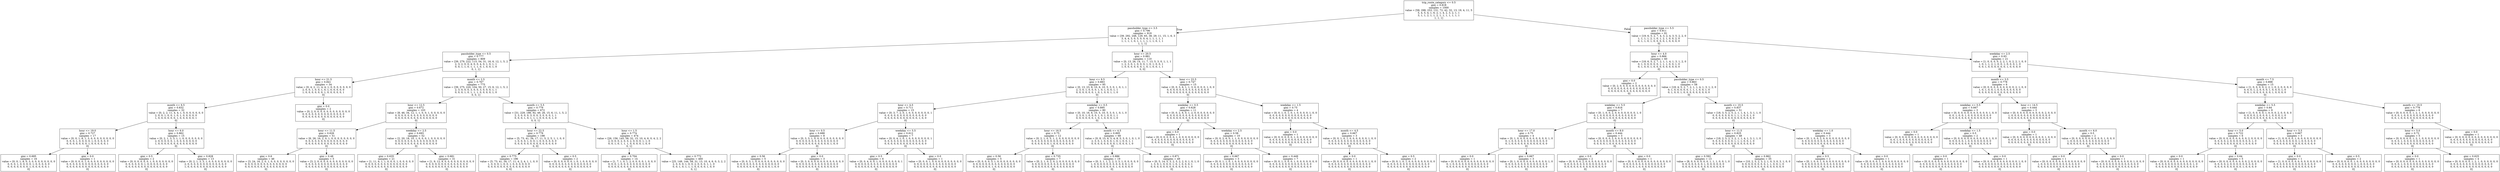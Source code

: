 digraph Tree {
node [shape=box] ;
0 [label="trip_route_category <= 0.5\ngini = 0.818\nsamples = 1000\nvalue = [58, 298, 253, 131, 72, 42, 32, 13, 19, 4, 11, 5\n5, 4, 5, 4, 1, 6, 2, 1, 4, 2, 3, 2, 1, 1\n3, 1, 1, 2, 1, 1, 2, 1, 1, 1, 1, 1, 1, 1\n1, 1, 1]"] ;
1 [label="passholder_type <= 3.5\ngini = 0.796\nsamples = 919\nvalue = [39, 292, 248, 129, 65, 38, 29, 11, 15, 1, 6, 3\n3, 4, 4, 3, 0, 5, 0, 0, 4, 1, 1, 1, 1, 1\n1, 1, 1, 1, 0, 1, 1, 1, 1, 1, 1, 0, 1, 1\n1, 1, 1]"] ;
0 -> 1 [labeldistance=2.5, labelangle=45, headlabel="True"] ;
2 [label="passholder_type <= 0.5\ngini = 0.777\nsamples = 809\nvalue = [39, 279, 222, 115, 54, 31, 16, 6, 12, 1, 5, 2\n2, 3, 2, 0, 0, 4, 0, 0, 4, 0, 1, 0, 1, 1\n0, 0, 1, 1, 0, 1, 1, 1, 0, 1, 0, 0, 1, 0\n0, 1, 1]"] ;
1 -> 2 ;
3 [label="hour <= 21.5\ngini = 0.841\nsamples = 34\nvalue = [0, 4, 2, 11, 4, 4, 1, 0, 0, 0, 0, 0, 0, 0\n2, 0, 0, 1, 0, 0, 1, 0, 1, 0, 0, 0, 0, 0\n1, 0, 0, 0, 0, 0, 0, 1, 0, 0, 0, 0, 0, 1\n0]"] ;
2 -> 3 ;
4 [label="month <= 6.5\ngini = 0.832\nsamples = 32\nvalue = [0, 2, 2, 11, 4, 4, 1, 0, 0, 0, 0, 0, 0, 0\n2, 0, 0, 1, 0, 0, 1, 0, 1, 0, 0, 0, 0, 0\n1, 0, 0, 0, 0, 0, 0, 1, 0, 0, 0, 0, 0, 1\n0]"] ;
3 -> 4 ;
5 [label="hour <= 19.0\ngini = 0.727\nsamples = 17\nvalue = [0, 0, 1, 8, 1, 3, 0, 0, 0, 0, 0, 0, 0, 0\n0, 0, 0, 1, 0, 0, 0, 0, 1, 0, 0, 0, 0, 0\n0, 0, 0, 0, 0, 0, 0, 1, 0, 0, 0, 0, 0, 1\n0]"] ;
4 -> 5 ;
6 [label="gini = 0.695\nsamples = 16\nvalue = [0, 0, 1, 8, 0, 3, 0, 0, 0, 0, 0, 0, 0, 0\n0, 0, 0, 1, 0, 0, 0, 0, 1, 0, 0, 0, 0, 0\n0, 0, 0, 0, 0, 0, 0, 1, 0, 0, 0, 0, 0, 1\n0]"] ;
5 -> 6 ;
7 [label="gini = 0.0\nsamples = 1\nvalue = [0, 0, 0, 0, 1, 0, 0, 0, 0, 0, 0, 0, 0, 0\n0, 0, 0, 0, 0, 0, 0, 0, 0, 0, 0, 0, 0, 0\n0, 0, 0, 0, 0, 0, 0, 0, 0, 0, 0, 0, 0, 0\n0]"] ;
5 -> 7 ;
8 [label="hour <= 6.0\ngini = 0.862\nsamples = 15\nvalue = [0, 2, 1, 3, 3, 1, 1, 0, 0, 0, 0, 0, 0, 0\n2, 0, 0, 0, 0, 0, 1, 0, 0, 0, 0, 0, 0, 0\n1, 0, 0, 0, 0, 0, 0, 0, 0, 0, 0, 0, 0, 0\n0]"] ;
4 -> 8 ;
9 [label="gini = 0.5\nsamples = 2\nvalue = [0, 0, 0, 0, 0, 0, 1, 0, 0, 0, 0, 0, 0, 0\n0, 0, 0, 0, 0, 0, 1, 0, 0, 0, 0, 0, 0, 0\n0, 0, 0, 0, 0, 0, 0, 0, 0, 0, 0, 0, 0, 0\n0]"] ;
8 -> 9 ;
10 [label="gini = 0.828\nsamples = 13\nvalue = [0, 2, 1, 3, 3, 1, 0, 0, 0, 0, 0, 0, 0, 0\n2, 0, 0, 0, 0, 0, 0, 0, 0, 0, 0, 0, 0, 0\n1, 0, 0, 0, 0, 0, 0, 0, 0, 0, 0, 0, 0, 0\n0]"] ;
8 -> 10 ;
11 [label="gini = 0.0\nsamples = 2\nvalue = [0, 2, 0, 0, 0, 0, 0, 0, 0, 0, 0, 0, 0, 0\n0, 0, 0, 0, 0, 0, 0, 0, 0, 0, 0, 0, 0, 0\n0, 0, 0, 0, 0, 0, 0, 0, 0, 0, 0, 0, 0, 0\n0]"] ;
3 -> 11 ;
12 [label="month <= 2.5\ngini = 0.767\nsamples = 775\nvalue = [39, 275, 220, 104, 50, 27, 15, 6, 12, 1, 5, 2\n2, 3, 0, 0, 0, 3, 0, 0, 3, 0, 0, 0, 1, 1\n0, 0, 0, 1, 0, 1, 1, 1, 0, 0, 0, 0, 1, 0\n0, 0, 1]"] ;
2 -> 12 ;
13 [label="hour <= 12.5\ngini = 0.672\nsamples = 103\nvalue = [8, 46, 34, 12, 1, 1, 0, 0, 1, 0, 0, 0, 0, 0\n0, 0, 0, 0, 0, 0, 0, 0, 0, 0, 0, 0, 0, 0\n0, 0, 0, 0, 0, 0, 0, 0, 0, 0, 0, 0, 0, 0\n0]"] ;
12 -> 13 ;
14 [label="hour <= 11.5\ngini = 0.626\nsamples = 51\nvalue = [6, 26, 16, 2, 0, 1, 0, 0, 0, 0, 0, 0, 0, 0\n0, 0, 0, 0, 0, 0, 0, 0, 0, 0, 0, 0, 0, 0\n0, 0, 0, 0, 0, 0, 0, 0, 0, 0, 0, 0, 0, 0\n0]"] ;
13 -> 14 ;
15 [label="gini = 0.6\nsamples = 46\nvalue = [3, 24, 16, 2, 0, 1, 0, 0, 0, 0, 0, 0, 0, 0\n0, 0, 0, 0, 0, 0, 0, 0, 0, 0, 0, 0, 0, 0\n0, 0, 0, 0, 0, 0, 0, 0, 0, 0, 0, 0, 0, 0\n0]"] ;
14 -> 15 ;
16 [label="gini = 0.48\nsamples = 5\nvalue = [3, 2, 0, 0, 0, 0, 0, 0, 0, 0, 0, 0, 0, 0\n0, 0, 0, 0, 0, 0, 0, 0, 0, 0, 0, 0, 0, 0\n0, 0, 0, 0, 0, 0, 0, 0, 0, 0, 0, 0, 0, 0\n0]"] ;
14 -> 16 ;
17 [label="weekday <= 2.5\ngini = 0.693\nsamples = 52\nvalue = [2, 20, 18, 10, 1, 0, 0, 0, 1, 0, 0, 0, 0, 0\n0, 0, 0, 0, 0, 0, 0, 0, 0, 0, 0, 0, 0, 0\n0, 0, 0, 0, 0, 0, 0, 0, 0, 0, 0, 0, 0, 0\n0]"] ;
13 -> 17 ;
18 [label="gini = 0.635\nsamples = 21\nvalue = [1, 11, 6, 1, 1, 0, 0, 0, 1, 0, 0, 0, 0, 0\n0, 0, 0, 0, 0, 0, 0, 0, 0, 0, 0, 0, 0, 0\n0, 0, 0, 0, 0, 0, 0, 0, 0, 0, 0, 0, 0, 0\n0]"] ;
17 -> 18 ;
19 [label="gini = 0.681\nsamples = 31\nvalue = [1, 9, 12, 9, 0, 0, 0, 0, 0, 0, 0, 0, 0, 0\n0, 0, 0, 0, 0, 0, 0, 0, 0, 0, 0, 0, 0, 0\n0, 0, 0, 0, 0, 0, 0, 0, 0, 0, 0, 0, 0, 0\n0]"] ;
17 -> 19 ;
20 [label="month <= 5.5\ngini = 0.779\nsamples = 672\nvalue = [31, 229, 186, 92, 49, 26, 15, 6, 11, 1, 5, 2\n2, 3, 0, 0, 0, 3, 0, 0, 3, 0, 0, 0, 1, 1\n0, 0, 0, 1, 0, 1, 1, 1, 0, 0, 0, 0, 1, 0\n0, 0, 1]"] ;
12 -> 20 ;
21 [label="hour <= 22.5\ngini = 0.779\nsamples = 198\nvalue = [5, 73, 41, 34, 17, 11, 5, 2, 5, 1, 1, 0, 0\n1, 0, 0, 0, 1, 0, 0, 1, 0, 0, 0, 0, 0, 0\n0, 0, 0, 0, 0, 0, 0, 0, 0, 0, 0, 0, 0, 0\n0, 0]"] ;
20 -> 21 ;
22 [label="gini = 0.775\nsamples = 196\nvalue = [5, 73, 41, 34, 17, 11, 4, 2, 4, 1, 1, 0, 0\n1, 0, 0, 0, 1, 0, 0, 1, 0, 0, 0, 0, 0, 0\n0, 0, 0, 0, 0, 0, 0, 0, 0, 0, 0, 0, 0, 0\n0, 0]"] ;
21 -> 22 ;
23 [label="gini = 0.5\nsamples = 2\nvalue = [0, 0, 0, 0, 0, 0, 1, 0, 1, 0, 0, 0, 0, 0\n0, 0, 0, 0, 0, 0, 0, 0, 0, 0, 0, 0, 0, 0\n0, 0, 0, 0, 0, 0, 0, 0, 0, 0, 0, 0, 0, 0\n0]"] ;
21 -> 23 ;
24 [label="hour <= 1.5\ngini = 0.774\nsamples = 474\nvalue = [26, 156, 145, 58, 32, 15, 10, 4, 6, 0, 4, 2, 2\n2, 0, 0, 0, 2, 0, 0, 2, 0, 0, 0, 1, 1, 0\n0, 0, 1, 0, 1, 1, 1, 0, 0, 0, 0, 1, 0, 0\n0, 1]"] ;
20 -> 24 ;
25 [label="gini = 0.704\nsamples = 14\nvalue = [1, 7, 1, 0, 1, 2, 0, 0, 0, 0, 1, 0, 0, 0\n0, 0, 0, 1, 0, 0, 0, 0, 0, 0, 0, 0, 0, 0\n0, 0, 0, 0, 0, 0, 0, 0, 0, 0, 0, 0, 0, 0\n0]"] ;
24 -> 25 ;
26 [label="gini = 0.772\nsamples = 460\nvalue = [25, 149, 144, 58, 31, 13, 10, 4, 6, 0, 3, 2, 2\n2, 0, 0, 0, 1, 0, 0, 2, 0, 0, 0, 1, 1, 0\n0, 0, 1, 0, 1, 1, 1, 0, 0, 0, 0, 1, 0, 0\n0, 1]"] ;
24 -> 26 ;
27 [label="hour <= 20.5\ngini = 0.881\nsamples = 110\nvalue = [0, 13, 26, 14, 11, 7, 13, 5, 3, 0, 1, 1, 1\n1, 2, 3, 0, 1, 0, 0, 0, 1, 0, 1, 0, 0, 1\n1, 0, 0, 0, 0, 0, 0, 1, 0, 1, 0, 0, 1, 1\n0, 0]"] ;
1 -> 27 ;
28 [label="hour <= 9.5\ngini = 0.883\nsamples = 95\nvalue = [0, 13, 23, 8, 10, 6, 10, 5, 3, 0, 1, 0, 1, 1\n2, 3, 0, 1, 0, 0, 0, 1, 0, 1, 0, 0, 1, 1\n0, 0, 0, 0, 0, 0, 1, 0, 1, 0, 0, 1, 1, 0\n0]"] ;
27 -> 28 ;
29 [label="hour <= 4.0\ngini = 0.711\nsamples = 15\nvalue = [0, 3, 7, 2, 0, 1, 0, 0, 0, 0, 0, 0, 0, 1\n0, 0, 0, 0, 0, 0, 0, 0, 0, 0, 0, 0, 0, 0\n0, 0, 0, 0, 0, 0, 0, 0, 0, 0, 0, 1, 0, 0\n0]"] ;
28 -> 29 ;
30 [label="hour <= 0.5\ngini = 0.688\nsamples = 8\nvalue = [0, 3, 3, 1, 0, 0, 0, 0, 0, 0, 0, 0, 0, 0\n0, 0, 0, 0, 0, 0, 0, 0, 0, 0, 0, 0, 0, 0\n0, 0, 0, 0, 0, 0, 0, 0, 0, 0, 0, 1, 0, 0\n0]"] ;
29 -> 30 ;
31 [label="gini = 0.56\nsamples = 5\nvalue = [0, 0, 3, 1, 0, 0, 0, 0, 0, 0, 0, 0, 0, 0\n0, 0, 0, 0, 0, 0, 0, 0, 0, 0, 0, 0, 0, 0\n0, 0, 0, 0, 0, 0, 0, 0, 0, 0, 0, 1, 0, 0\n0]"] ;
30 -> 31 ;
32 [label="gini = 0.0\nsamples = 3\nvalue = [0, 3, 0, 0, 0, 0, 0, 0, 0, 0, 0, 0, 0, 0\n0, 0, 0, 0, 0, 0, 0, 0, 0, 0, 0, 0, 0, 0\n0, 0, 0, 0, 0, 0, 0, 0, 0, 0, 0, 0, 0, 0\n0]"] ;
30 -> 32 ;
33 [label="weekday <= 5.5\ngini = 0.612\nsamples = 7\nvalue = [0, 0, 4, 1, 0, 1, 0, 0, 0, 0, 0, 0, 0, 1\n0, 0, 0, 0, 0, 0, 0, 0, 0, 0, 0, 0, 0, 0\n0, 0, 0, 0, 0, 0, 0, 0, 0, 0, 0, 0, 0, 0\n0]"] ;
29 -> 33 ;
34 [label="gini = 0.5\nsamples = 6\nvalue = [0, 0, 4, 0, 0, 1, 0, 0, 0, 0, 0, 0, 0, 1\n0, 0, 0, 0, 0, 0, 0, 0, 0, 0, 0, 0, 0, 0\n0, 0, 0, 0, 0, 0, 0, 0, 0, 0, 0, 0, 0, 0\n0]"] ;
33 -> 34 ;
35 [label="gini = 0.0\nsamples = 1\nvalue = [0, 0, 0, 1, 0, 0, 0, 0, 0, 0, 0, 0, 0, 0\n0, 0, 0, 0, 0, 0, 0, 0, 0, 0, 0, 0, 0, 0\n0, 0, 0, 0, 0, 0, 0, 0, 0, 0, 0, 0, 0, 0\n0]"] ;
33 -> 35 ;
36 [label="weekday <= 0.5\ngini = 0.895\nsamples = 80\nvalue = [0, 10, 16, 6, 10, 5, 10, 5, 3, 0, 1, 0, 1, 0\n2, 3, 0, 1, 0, 0, 0, 1, 0, 1, 0, 0, 1, 1\n0, 0, 0, 0, 0, 0, 1, 0, 1, 0, 0, 0, 1, 0\n0]"] ;
28 -> 36 ;
37 [label="hour <= 16.5\ngini = 0.75\nsamples = 12\nvalue = [0, 2, 1, 0, 5, 1, 2, 0, 0, 0, 0, 0, 0, 0\n0, 0, 0, 0, 0, 0, 0, 0, 0, 0, 0, 0, 0, 0\n0, 0, 0, 0, 0, 0, 1, 0, 0, 0, 0, 0, 0, 0\n0]"] ;
36 -> 37 ;
38 [label="gini = 0.56\nsamples = 5\nvalue = [0, 0, 0, 0, 3, 1, 0, 0, 0, 0, 0, 0, 0, 0\n0, 0, 0, 0, 0, 0, 0, 0, 0, 0, 0, 0, 0, 0\n0, 0, 0, 0, 0, 0, 1, 0, 0, 0, 0, 0, 0, 0\n0]"] ;
37 -> 38 ;
39 [label="gini = 0.735\nsamples = 7\nvalue = [0, 2, 1, 0, 2, 0, 2, 0, 0, 0, 0, 0, 0, 0\n0, 0, 0, 0, 0, 0, 0, 0, 0, 0, 0, 0, 0, 0\n0, 0, 0, 0, 0, 0, 0, 0, 0, 0, 0, 0, 0, 0\n0]"] ;
37 -> 39 ;
40 [label="month <= 4.5\ngini = 0.895\nsamples = 68\nvalue = [0, 8, 15, 6, 5, 4, 8, 5, 3, 0, 1, 0, 1, 0\n2, 3, 0, 1, 0, 0, 0, 1, 0, 1, 0, 0, 1, 1\n0, 0, 0, 0, 0, 0, 0, 0, 1, 0, 0, 0, 1, 0\n0]"] ;
36 -> 40 ;
41 [label="gini = 0.886\nsamples = 19\nvalue = [0, 3, 1, 1, 2, 2, 3, 3, 1, 0, 0, 0, 0, 0\n1, 0, 0, 0, 0, 0, 0, 0, 0, 0, 0, 0, 1, 0\n0, 0, 0, 0, 0, 0, 0, 0, 1, 0, 0, 0, 0, 0\n0]"] ;
40 -> 41 ;
42 [label="gini = 0.871\nsamples = 49\nvalue = [0, 5, 14, 5, 3, 2, 5, 2, 2, 0, 1, 0, 1, 0\n1, 3, 0, 1, 0, 0, 0, 1, 0, 1, 0, 0, 0, 1\n0, 0, 0, 0, 0, 0, 0, 0, 0, 0, 0, 0, 1, 0\n0]"] ;
40 -> 42 ;
43 [label="hour <= 22.5\ngini = 0.747\nsamples = 15\nvalue = [0, 0, 3, 6, 1, 1, 3, 0, 0, 0, 0, 1, 0, 0\n0, 0, 0, 0, 0, 0, 0, 0, 0, 0, 0, 0, 0, 0\n0, 0, 0, 0, 0, 0, 0, 0, 0, 0, 0, 0, 0, 0\n0]"] ;
27 -> 43 ;
44 [label="weekday <= 0.5\ngini = 0.628\nsamples = 11\nvalue = [0, 0, 2, 6, 0, 1, 2, 0, 0, 0, 0, 0, 0, 0\n0, 0, 0, 0, 0, 0, 0, 0, 0, 0, 0, 0, 0, 0\n0, 0, 0, 0, 0, 0, 0, 0, 0, 0, 0, 0, 0, 0\n0]"] ;
43 -> 44 ;
45 [label="gini = 0.0\nsamples = 1\nvalue = [0, 0, 0, 0, 0, 0, 1, 0, 0, 0, 0, 0, 0, 0\n0, 0, 0, 0, 0, 0, 0, 0, 0, 0, 0, 0, 0, 0\n0, 0, 0, 0, 0, 0, 0, 0, 0, 0, 0, 0, 0, 0\n0]"] ;
44 -> 45 ;
46 [label="weekday <= 2.5\ngini = 0.58\nsamples = 10\nvalue = [0, 0, 2, 6, 0, 1, 1, 0, 0, 0, 0, 0, 0, 0\n0, 0, 0, 0, 0, 0, 0, 0, 0, 0, 0, 0, 0, 0\n0, 0, 0, 0, 0, 0, 0, 0, 0, 0, 0, 0, 0, 0\n0]"] ;
44 -> 46 ;
47 [label="gini = 0.667\nsamples = 3\nvalue = [0, 0, 1, 1, 0, 1, 0, 0, 0, 0, 0, 0, 0, 0\n0, 0, 0, 0, 0, 0, 0, 0, 0, 0, 0, 0, 0, 0\n0, 0, 0, 0, 0, 0, 0, 0, 0, 0, 0, 0, 0, 0\n0]"] ;
46 -> 47 ;
48 [label="gini = 0.449\nsamples = 7\nvalue = [0, 0, 1, 5, 0, 0, 1, 0, 0, 0, 0, 0, 0, 0\n0, 0, 0, 0, 0, 0, 0, 0, 0, 0, 0, 0, 0, 0\n0, 0, 0, 0, 0, 0, 0, 0, 0, 0, 0, 0, 0, 0\n0]"] ;
46 -> 48 ;
49 [label="weekday <= 1.5\ngini = 0.75\nsamples = 4\nvalue = [0, 0, 1, 0, 1, 0, 1, 0, 0, 0, 0, 1, 0, 0\n0, 0, 0, 0, 0, 0, 0, 0, 0, 0, 0, 0, 0, 0\n0, 0, 0, 0, 0, 0, 0, 0, 0, 0, 0, 0, 0, 0\n0]"] ;
43 -> 49 ;
50 [label="gini = 0.0\nsamples = 1\nvalue = [0, 0, 0, 0, 0, 0, 1, 0, 0, 0, 0, 0, 0, 0\n0, 0, 0, 0, 0, 0, 0, 0, 0, 0, 0, 0, 0, 0\n0, 0, 0, 0, 0, 0, 0, 0, 0, 0, 0, 0, 0, 0\n0]"] ;
49 -> 50 ;
51 [label="month <= 4.5\ngini = 0.667\nsamples = 3\nvalue = [0, 0, 1, 0, 1, 0, 0, 0, 0, 0, 0, 1, 0, 0\n0, 0, 0, 0, 0, 0, 0, 0, 0, 0, 0, 0, 0, 0\n0, 0, 0, 0, 0, 0, 0, 0, 0, 0, 0, 0, 0, 0\n0]"] ;
49 -> 51 ;
52 [label="gini = 0.0\nsamples = 1\nvalue = [0, 0, 0, 0, 0, 0, 0, 0, 0, 0, 0, 1, 0, 0\n0, 0, 0, 0, 0, 0, 0, 0, 0, 0, 0, 0, 0, 0\n0, 0, 0, 0, 0, 0, 0, 0, 0, 0, 0, 0, 0, 0\n0]"] ;
51 -> 52 ;
53 [label="gini = 0.5\nsamples = 2\nvalue = [0, 0, 1, 0, 1, 0, 0, 0, 0, 0, 0, 0, 0, 0\n0, 0, 0, 0, 0, 0, 0, 0, 0, 0, 0, 0, 0, 0\n0, 0, 0, 0, 0, 0, 0, 0, 0, 0, 0, 0, 0, 0\n0]"] ;
51 -> 53 ;
54 [label="passholder_type <= 5.5\ngini = 0.911\nsamples = 81\nvalue = [19, 6, 5, 2, 7, 4, 3, 2, 4, 3, 5, 2, 2, 0\n1, 1, 1, 1, 2, 1, 0, 1, 2, 1, 0, 0, 2, 0\n0, 1, 1, 0, 1, 0, 0, 0, 0, 1, 0, 0, 0, 0\n0]"] ;
0 -> 54 [labeldistance=2.5, labelangle=-45, headlabel="False"] ;
55 [label="hour <= 4.0\ngini = 0.866\nsamples = 60\nvalue = [18, 6, 5, 2, 7, 2, 1, 1, 4, 1, 3, 1, 2, 0\n0, 1, 0, 0, 0, 0, 0, 1, 1, 1, 0, 0, 1, 0\n0, 1, 0, 0, 1, 0, 0, 0, 0, 0, 0, 0, 0, 0\n0]"] ;
54 -> 55 ;
56 [label="gini = 0.0\nsamples = 2\nvalue = [0, 2, 0, 0, 0, 0, 0, 0, 0, 0, 0, 0, 0, 0\n0, 0, 0, 0, 0, 0, 0, 0, 0, 0, 0, 0, 0, 0\n0, 0, 0, 0, 0, 0, 0, 0, 0, 0, 0, 0, 0, 0\n0]"] ;
55 -> 56 ;
57 [label="passholder_type <= 0.5\ngini = 0.863\nsamples = 58\nvalue = [18, 4, 5, 2, 7, 2, 1, 1, 4, 1, 3, 1, 2, 0\n0, 1, 0, 0, 0, 0, 0, 1, 1, 1, 0, 0, 1, 0\n0, 1, 0, 0, 1, 0, 0, 0, 0, 0, 0, 0, 0, 0\n0]"] ;
55 -> 57 ;
58 [label="weekday <= 5.5\ngini = 0.816\nsamples = 7\nvalue = [0, 1, 0, 0, 2, 0, 0, 0, 0, 0, 0, 0, 1, 0\n0, 1, 0, 0, 0, 0, 0, 0, 0, 0, 0, 0, 0, 0\n0, 1, 0, 0, 1, 0, 0, 0, 0, 0, 0, 0, 0, 0\n0]"] ;
57 -> 58 ;
59 [label="hour <= 17.0\ngini = 0.75\nsamples = 4\nvalue = [0, 1, 0, 0, 0, 0, 0, 0, 0, 0, 0, 0, 1, 0\n0, 1, 0, 0, 0, 0, 0, 0, 0, 0, 0, 0, 0, 0\n0, 1, 0, 0, 0, 0, 0, 0, 0, 0, 0, 0, 0, 0\n0]"] ;
58 -> 59 ;
60 [label="gini = 0.0\nsamples = 1\nvalue = [0, 0, 0, 0, 0, 0, 0, 0, 0, 0, 0, 0, 0, 0\n0, 1, 0, 0, 0, 0, 0, 0, 0, 0, 0, 0, 0, 0\n0, 0, 0, 0, 0, 0, 0, 0, 0, 0, 0, 0, 0, 0\n0]"] ;
59 -> 60 ;
61 [label="gini = 0.667\nsamples = 3\nvalue = [0, 1, 0, 0, 0, 0, 0, 0, 0, 0, 0, 0, 1, 0\n0, 0, 0, 0, 0, 0, 0, 0, 0, 0, 0, 0, 0, 0\n0, 1, 0, 0, 0, 0, 0, 0, 0, 0, 0, 0, 0, 0\n0]"] ;
59 -> 61 ;
62 [label="month <= 8.0\ngini = 0.444\nsamples = 3\nvalue = [0, 0, 0, 0, 2, 0, 0, 0, 0, 0, 0, 0, 0, 0\n0, 0, 0, 0, 0, 0, 0, 0, 0, 0, 0, 0, 0, 0\n0, 0, 0, 0, 1, 0, 0, 0, 0, 0, 0, 0, 0, 0\n0]"] ;
58 -> 62 ;
63 [label="gini = 0.0\nsamples = 2\nvalue = [0, 0, 0, 0, 2, 0, 0, 0, 0, 0, 0, 0, 0, 0\n0, 0, 0, 0, 0, 0, 0, 0, 0, 0, 0, 0, 0, 0\n0, 0, 0, 0, 0, 0, 0, 0, 0, 0, 0, 0, 0, 0\n0]"] ;
62 -> 63 ;
64 [label="gini = 0.0\nsamples = 1\nvalue = [0, 0, 0, 0, 0, 0, 0, 0, 0, 0, 0, 0, 0, 0\n0, 0, 0, 0, 0, 0, 0, 0, 0, 0, 0, 0, 0, 0\n0, 0, 0, 0, 1, 0, 0, 0, 0, 0, 0, 0, 0, 0\n0]"] ;
62 -> 64 ;
65 [label="month <= 10.5\ngini = 0.837\nsamples = 51\nvalue = [18, 3, 5, 2, 5, 2, 1, 1, 4, 1, 3, 1, 1, 0\n0, 0, 0, 0, 0, 0, 0, 1, 1, 1, 0, 0, 1, 0\n0, 0, 0, 0, 0, 0, 0, 0, 0, 0, 0, 0, 0, 0\n0]"] ;
57 -> 65 ;
66 [label="hour <= 11.5\ngini = 0.825\nsamples = 48\nvalue = [18, 2, 5, 2, 3, 2, 1, 1, 4, 1, 3, 1, 1, 0\n0, 0, 0, 0, 0, 0, 0, 1, 1, 1, 0, 0, 1, 0\n0, 0, 0, 0, 0, 0, 0, 0, 0, 0, 0, 0, 0, 0\n0]"] ;
65 -> 66 ;
67 [label="gini = 0.592\nsamples = 13\nvalue = [8, 0, 0, 0, 0, 0, 0, 1, 1, 1, 0, 0, 1, 0\n0, 0, 0, 0, 0, 0, 0, 1, 0, 0, 0, 0, 0, 0\n0, 0, 0, 0, 0, 0, 0, 0, 0, 0, 0, 0, 0, 0\n0]"] ;
66 -> 67 ;
68 [label="gini = 0.862\nsamples = 35\nvalue = [10, 2, 5, 2, 3, 2, 1, 0, 3, 0, 3, 1, 0, 0\n0, 0, 0, 0, 0, 0, 0, 0, 1, 1, 0, 0, 1, 0\n0, 0, 0, 0, 0, 0, 0, 0, 0, 0, 0, 0, 0, 0\n0]"] ;
66 -> 68 ;
69 [label="weekday <= 1.0\ngini = 0.444\nsamples = 3\nvalue = [0, 1, 0, 0, 2, 0, 0, 0, 0, 0, 0, 0, 0, 0\n0, 0, 0, 0, 0, 0, 0, 0, 0, 0, 0, 0, 0, 0\n0, 0, 0, 0, 0, 0, 0, 0, 0, 0, 0, 0, 0, 0\n0]"] ;
65 -> 69 ;
70 [label="gini = 0.5\nsamples = 2\nvalue = [0, 1, 0, 0, 1, 0, 0, 0, 0, 0, 0, 0, 0, 0\n0, 0, 0, 0, 0, 0, 0, 0, 0, 0, 0, 0, 0, 0\n0, 0, 0, 0, 0, 0, 0, 0, 0, 0, 0, 0, 0, 0\n0]"] ;
69 -> 70 ;
71 [label="gini = 0.0\nsamples = 1\nvalue = [0, 0, 0, 0, 1, 0, 0, 0, 0, 0, 0, 0, 0, 0\n0, 0, 0, 0, 0, 0, 0, 0, 0, 0, 0, 0, 0, 0\n0, 0, 0, 0, 0, 0, 0, 0, 0, 0, 0, 0, 0, 0\n0]"] ;
69 -> 71 ;
72 [label="weekday <= 2.5\ngini = 0.93\nsamples = 21\nvalue = [1, 0, 0, 0, 0, 2, 2, 1, 0, 2, 2, 1, 0, 0\n1, 0, 1, 1, 2, 1, 0, 0, 1, 0, 0, 0, 1, 0\n0, 0, 1, 0, 0, 0, 0, 0, 0, 1, 0, 0, 0, 0\n0]"] ;
54 -> 72 ;
73 [label="month <= 3.5\ngini = 0.778\nsamples = 6\nvalue = [0, 0, 0, 0, 0, 0, 0, 0, 0, 0, 2, 1, 0, 0\n1, 0, 1, 0, 0, 1, 0, 0, 0, 0, 0, 0, 0, 0\n0, 0, 0, 0, 0, 0, 0, 0, 0, 0, 0, 0, 0, 0\n0]"] ;
72 -> 73 ;
74 [label="weekday <= 0.5\ngini = 0.667\nsamples = 3\nvalue = [0, 0, 0, 0, 0, 0, 0, 0, 0, 0, 0, 1, 0, 0\n0, 0, 1, 0, 0, 1, 0, 0, 0, 0, 0, 0, 0, 0\n0, 0, 0, 0, 0, 0, 0, 0, 0, 0, 0, 0, 0, 0\n0]"] ;
73 -> 74 ;
75 [label="gini = 0.0\nsamples = 1\nvalue = [0, 0, 0, 0, 0, 0, 0, 0, 0, 0, 0, 0, 0, 0\n0, 0, 1, 0, 0, 0, 0, 0, 0, 0, 0, 0, 0, 0\n0, 0, 0, 0, 0, 0, 0, 0, 0, 0, 0, 0, 0, 0\n0]"] ;
74 -> 75 ;
76 [label="weekday <= 1.5\ngini = 0.5\nsamples = 2\nvalue = [0, 0, 0, 0, 0, 0, 0, 0, 0, 0, 0, 1, 0, 0\n0, 0, 0, 0, 0, 1, 0, 0, 0, 0, 0, 0, 0, 0\n0, 0, 0, 0, 0, 0, 0, 0, 0, 0, 0, 0, 0, 0\n0]"] ;
74 -> 76 ;
77 [label="gini = 0.0\nsamples = 1\nvalue = [0, 0, 0, 0, 0, 0, 0, 0, 0, 0, 0, 0, 0, 0\n0, 0, 0, 0, 0, 1, 0, 0, 0, 0, 0, 0, 0, 0\n0, 0, 0, 0, 0, 0, 0, 0, 0, 0, 0, 0, 0, 0\n0]"] ;
76 -> 77 ;
78 [label="gini = 0.0\nsamples = 1\nvalue = [0, 0, 0, 0, 0, 0, 0, 0, 0, 0, 0, 1, 0, 0\n0, 0, 0, 0, 0, 0, 0, 0, 0, 0, 0, 0, 0, 0\n0, 0, 0, 0, 0, 0, 0, 0, 0, 0, 0, 0, 0, 0\n0]"] ;
76 -> 78 ;
79 [label="hour <= 14.5\ngini = 0.444\nsamples = 3\nvalue = [0, 0, 0, 0, 0, 0, 0, 0, 0, 0, 2, 0, 0, 0\n1, 0, 0, 0, 0, 0, 0, 0, 0, 0, 0, 0, 0, 0\n0, 0, 0, 0, 0, 0, 0, 0, 0, 0, 0, 0, 0, 0\n0]"] ;
73 -> 79 ;
80 [label="gini = 0.0\nsamples = 1\nvalue = [0, 0, 0, 0, 0, 0, 0, 0, 0, 0, 1, 0, 0, 0\n0, 0, 0, 0, 0, 0, 0, 0, 0, 0, 0, 0, 0, 0\n0, 0, 0, 0, 0, 0, 0, 0, 0, 0, 0, 0, 0, 0\n0]"] ;
79 -> 80 ;
81 [label="month <= 6.0\ngini = 0.5\nsamples = 2\nvalue = [0, 0, 0, 0, 0, 0, 0, 0, 0, 0, 1, 0, 0, 0\n1, 0, 0, 0, 0, 0, 0, 0, 0, 0, 0, 0, 0, 0\n0, 0, 0, 0, 0, 0, 0, 0, 0, 0, 0, 0, 0, 0\n0]"] ;
79 -> 81 ;
82 [label="gini = 0.0\nsamples = 1\nvalue = [0, 0, 0, 0, 0, 0, 0, 0, 0, 0, 0, 0, 0, 0\n1, 0, 0, 0, 0, 0, 0, 0, 0, 0, 0, 0, 0, 0\n0, 0, 0, 0, 0, 0, 0, 0, 0, 0, 0, 0, 0, 0\n0]"] ;
81 -> 82 ;
83 [label="gini = 0.0\nsamples = 1\nvalue = [0, 0, 0, 0, 0, 0, 0, 0, 0, 0, 1, 0, 0, 0\n0, 0, 0, 0, 0, 0, 0, 0, 0, 0, 0, 0, 0, 0\n0, 0, 0, 0, 0, 0, 0, 0, 0, 0, 0, 0, 0, 0\n0]"] ;
81 -> 83 ;
84 [label="month <= 7.5\ngini = 0.898\nsamples = 15\nvalue = [1, 0, 0, 0, 0, 2, 2, 1, 0, 2, 0, 0, 0, 0\n0, 0, 0, 1, 2, 0, 0, 0, 1, 0, 0, 0, 1, 0\n0, 0, 1, 0, 0, 0, 0, 0, 0, 1, 0, 0, 0, 0\n0]"] ;
72 -> 84 ;
85 [label="weekday <= 5.5\ngini = 0.84\nsamples = 9\nvalue = [1, 0, 0, 0, 0, 1, 0, 0, 0, 2, 0, 0, 0, 0\n0, 0, 0, 0, 2, 0, 0, 0, 1, 0, 0, 0, 1, 0\n0, 0, 0, 0, 0, 0, 0, 0, 0, 1, 0, 0, 0, 0\n0]"] ;
84 -> 85 ;
86 [label="hour <= 5.0\ngini = 0.722\nsamples = 6\nvalue = [0, 0, 0, 0, 0, 0, 0, 0, 0, 2, 0, 0, 0, 0\n0, 0, 0, 0, 2, 0, 0, 0, 0, 0, 0, 0, 1, 0\n0, 0, 0, 0, 0, 0, 0, 0, 0, 1, 0, 0, 0, 0\n0]"] ;
85 -> 86 ;
87 [label="gini = 0.0\nsamples = 1\nvalue = [0, 0, 0, 0, 0, 0, 0, 0, 0, 0, 0, 0, 0, 0\n0, 0, 0, 0, 0, 0, 0, 0, 0, 0, 0, 0, 1, 0\n0, 0, 0, 0, 0, 0, 0, 0, 0, 0, 0, 0, 0, 0\n0]"] ;
86 -> 87 ;
88 [label="gini = 0.64\nsamples = 5\nvalue = [0, 0, 0, 0, 0, 0, 0, 0, 0, 2, 0, 0, 0, 0\n0, 0, 0, 0, 2, 0, 0, 0, 0, 0, 0, 0, 0, 0\n0, 0, 0, 0, 0, 0, 0, 0, 0, 1, 0, 0, 0, 0\n0]"] ;
86 -> 88 ;
89 [label="hour <= 5.5\ngini = 0.667\nsamples = 3\nvalue = [1, 0, 0, 0, 0, 1, 0, 0, 0, 0, 0, 0, 0, 0\n0, 0, 0, 0, 0, 0, 0, 0, 1, 0, 0, 0, 0, 0\n0, 0, 0, 0, 0, 0, 0, 0, 0, 0, 0, 0, 0, 0\n0]"] ;
85 -> 89 ;
90 [label="gini = 0.0\nsamples = 1\nvalue = [1, 0, 0, 0, 0, 0, 0, 0, 0, 0, 0, 0, 0, 0\n0, 0, 0, 0, 0, 0, 0, 0, 0, 0, 0, 0, 0, 0\n0, 0, 0, 0, 0, 0, 0, 0, 0, 0, 0, 0, 0, 0\n0]"] ;
89 -> 90 ;
91 [label="gini = 0.5\nsamples = 2\nvalue = [0, 0, 0, 0, 0, 1, 0, 0, 0, 0, 0, 0, 0, 0\n0, 0, 0, 0, 0, 0, 0, 0, 1, 0, 0, 0, 0, 0\n0, 0, 0, 0, 0, 0, 0, 0, 0, 0, 0, 0, 0, 0\n0]"] ;
89 -> 91 ;
92 [label="month <= 10.5\ngini = 0.778\nsamples = 6\nvalue = [0, 0, 0, 0, 0, 1, 2, 1, 0, 0, 0, 0, 0, 0\n0, 0, 0, 1, 0, 0, 0, 0, 0, 0, 0, 0, 0, 0\n0, 0, 1, 0, 0, 0, 0, 0, 0, 0, 0, 0, 0, 0\n0]"] ;
84 -> 92 ;
93 [label="hour <= 5.0\ngini = 0.72\nsamples = 5\nvalue = [0, 0, 0, 0, 0, 1, 2, 1, 0, 0, 0, 0, 0, 0\n0, 0, 0, 1, 0, 0, 0, 0, 0, 0, 0, 0, 0, 0\n0, 0, 0, 0, 0, 0, 0, 0, 0, 0, 0, 0, 0, 0\n0]"] ;
92 -> 93 ;
94 [label="gini = 0.0\nsamples = 1\nvalue = [0, 0, 0, 0, 0, 0, 0, 0, 0, 0, 0, 0, 0, 0\n0, 0, 0, 1, 0, 0, 0, 0, 0, 0, 0, 0, 0, 0\n0, 0, 0, 0, 0, 0, 0, 0, 0, 0, 0, 0, 0, 0\n0]"] ;
93 -> 94 ;
95 [label="gini = 0.625\nsamples = 4\nvalue = [0, 0, 0, 0, 0, 1, 2, 1, 0, 0, 0, 0, 0, 0\n0, 0, 0, 0, 0, 0, 0, 0, 0, 0, 0, 0, 0, 0\n0, 0, 0, 0, 0, 0, 0, 0, 0, 0, 0, 0, 0, 0\n0]"] ;
93 -> 95 ;
96 [label="gini = 0.0\nsamples = 1\nvalue = [0, 0, 0, 0, 0, 0, 0, 0, 0, 0, 0, 0, 0, 0\n0, 0, 0, 0, 0, 0, 0, 0, 0, 0, 0, 0, 0, 0\n0, 0, 1, 0, 0, 0, 0, 0, 0, 0, 0, 0, 0, 0\n0]"] ;
92 -> 96 ;
}
